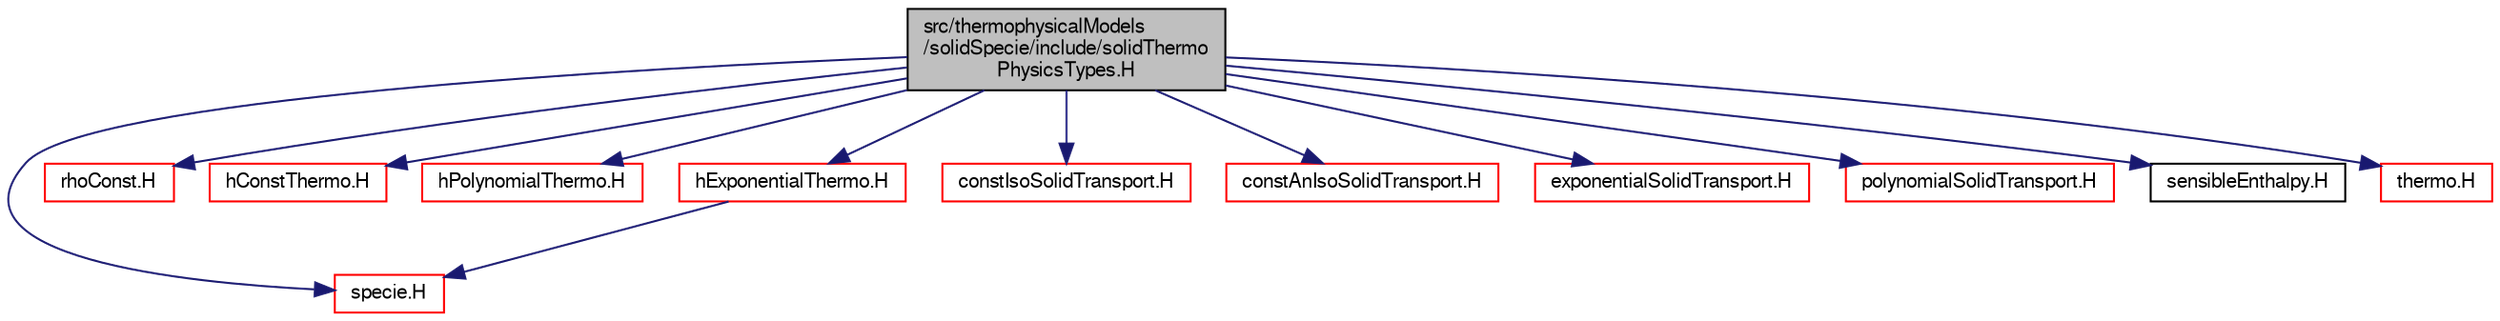 digraph "src/thermophysicalModels/solidSpecie/include/solidThermoPhysicsTypes.H"
{
  bgcolor="transparent";
  edge [fontname="FreeSans",fontsize="10",labelfontname="FreeSans",labelfontsize="10"];
  node [fontname="FreeSans",fontsize="10",shape=record];
  Node0 [label="src/thermophysicalModels\l/solidSpecie/include/solidThermo\lPhysicsTypes.H",height=0.2,width=0.4,color="black", fillcolor="grey75", style="filled", fontcolor="black"];
  Node0 -> Node1 [color="midnightblue",fontsize="10",style="solid",fontname="FreeSans"];
  Node1 [label="specie.H",height=0.2,width=0.4,color="red",URL="$a16589.html"];
  Node0 -> Node74 [color="midnightblue",fontsize="10",style="solid",fontname="FreeSans"];
  Node74 [label="rhoConst.H",height=0.2,width=0.4,color="red",URL="$a16454.html"];
  Node0 -> Node76 [color="midnightblue",fontsize="10",style="solid",fontname="FreeSans"];
  Node76 [label="hConstThermo.H",height=0.2,width=0.4,color="red",URL="$a16616.html"];
  Node0 -> Node78 [color="midnightblue",fontsize="10",style="solid",fontname="FreeSans"];
  Node78 [label="hPolynomialThermo.H",height=0.2,width=0.4,color="red",URL="$a16634.html"];
  Node0 -> Node86 [color="midnightblue",fontsize="10",style="solid",fontname="FreeSans"];
  Node86 [label="hExponentialThermo.H",height=0.2,width=0.4,color="red",URL="$a16625.html"];
  Node86 -> Node1 [color="midnightblue",fontsize="10",style="solid",fontname="FreeSans"];
  Node0 -> Node87 [color="midnightblue",fontsize="10",style="solid",fontname="FreeSans"];
  Node87 [label="constIsoSolidTransport.H",height=0.2,width=0.4,color="red",URL="$a16334.html"];
  Node0 -> Node93 [color="midnightblue",fontsize="10",style="solid",fontname="FreeSans"];
  Node93 [label="constAnIsoSolidTransport.H",height=0.2,width=0.4,color="red",URL="$a16325.html"];
  Node0 -> Node95 [color="midnightblue",fontsize="10",style="solid",fontname="FreeSans"];
  Node95 [label="exponentialSolidTransport.H",height=0.2,width=0.4,color="red",URL="$a16343.html"];
  Node0 -> Node97 [color="midnightblue",fontsize="10",style="solid",fontname="FreeSans"];
  Node97 [label="polynomialSolidTransport.H",height=0.2,width=0.4,color="red",URL="$a16352.html"];
  Node0 -> Node99 [color="midnightblue",fontsize="10",style="solid",fontname="FreeSans"];
  Node99 [label="sensibleEnthalpy.H",height=0.2,width=0.4,color="black",URL="$a16649.html"];
  Node0 -> Node100 [color="midnightblue",fontsize="10",style="solid",fontname="FreeSans"];
  Node100 [label="thermo.H",height=0.2,width=0.4,color="red",URL="$a16658.html"];
}
